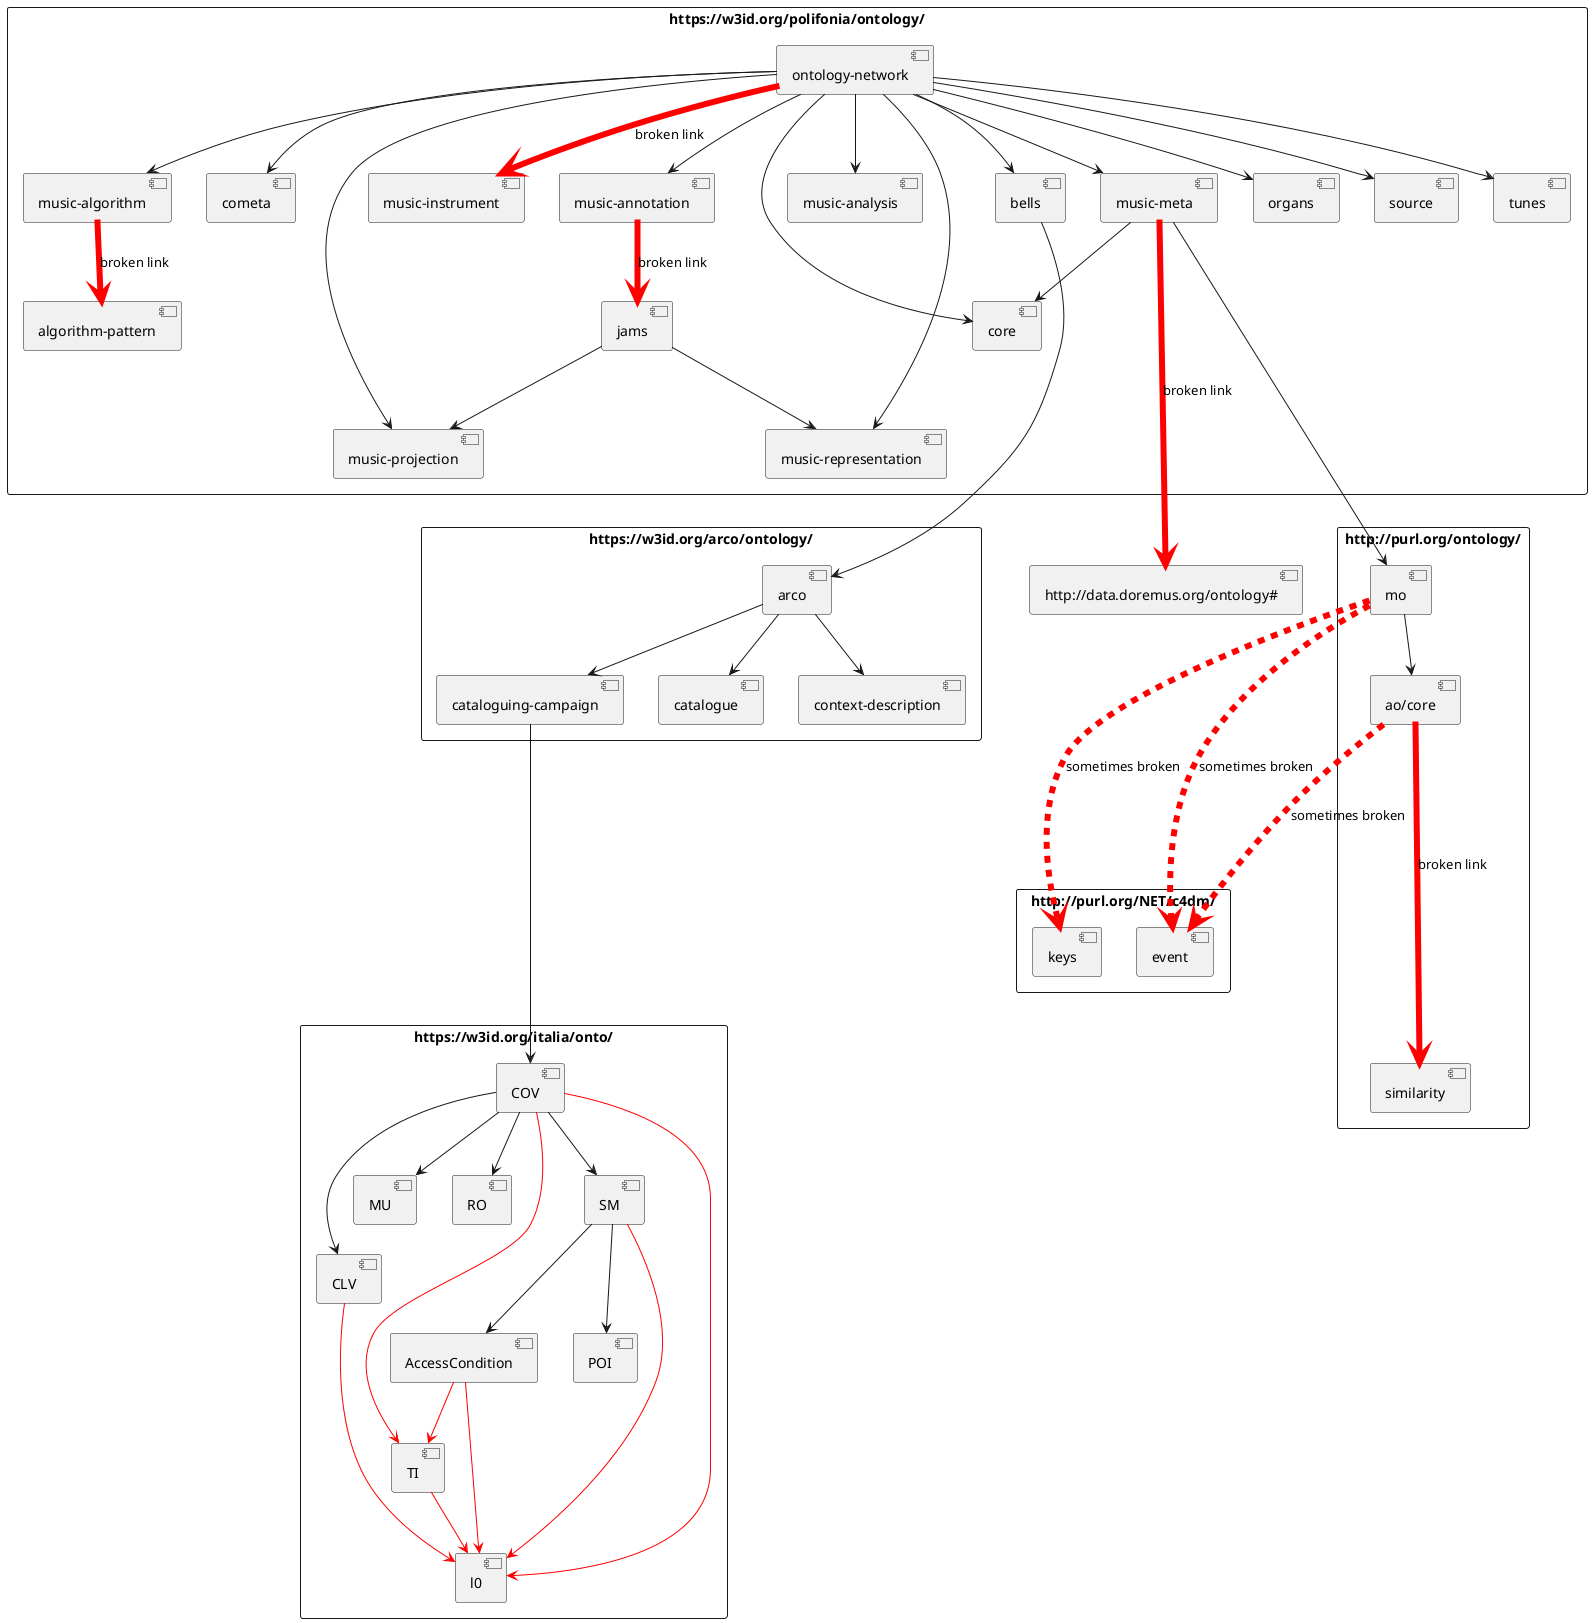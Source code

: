 @startuml polifonia-ontology-imports

rectangle "https://w3id.org/polifonia/ontology/" {
    [ontology-network] as network
    [bells]
    [cometa]
    [core]
    [music-instrument] as instrument
    [music-algorithm] as algorithm
    [music-annotation] as annotation
    [music-analysis] as analysis
    [music-meta] as meta
    [music-projection] as projection
    [music-representation] as representation
    [organs]
    [source]
    [tunes]
    [jams]
    [algorithm-pattern] as pattern

    network --> bells
    network --> cometa
    network --> core
    network -[#red,thickness=6]-> instrument: broken link
    network --> algorithm
    network --> analysis
    network --> annotation
    network --> meta
    network --> projection
    network --> representation
    network --> organs
    network --> source
    network --> tunes
    jams --> projection
    jams --> representation
    meta --> core

    annotation -[#red,thickness=6]-> jams: broken link
    algorithm -[#red,thickness=6]-> pattern: broken link
}

rectangle "https://w3id.org/arco/ontology/" {
    [arco]
    [cataloguing-campaign] as campaign
    [catalogue]
    [context-description] as description

    arco --> catalogue
    arco --> campaign
    arco --> description
}

rectangle "https://w3id.org/italia/onto/" {
    [AccessCondition]
    [CLV]
    [COV]
    [MU]
    [RO]
    [SM]
    [TI]
    [l0]
    [POI]

    AccessCondition -[#red]-> l0
    AccessCondition -[#red]-> TI
    TI -[#red]-> l0
    COV --> CLV
    COV --> MU
    COV --> RO
    COV --> SM
    COV -[#red]-> TI
    COV -[#red]-> l0
    CLV -[#red]-> l0
    SM --> AccessCondition
    SM --> POI
    SM -[#red]-> l0
}

rectangle "http://purl.org/ontology/" {
    [mo]
    [ao/core] as ao_core
    [similarity] as musim

    mo --> ao_core
}

rectangle "http://purl.org/NET/c4dm/" {
    [event]
    [keys]
}

[http://data.doremus.org/ontology#] as doremus

meta -[#red,thickness=6]---> doremus: broken link
ao_core -[#red,thickness=6]---> musim: broken link

meta ----> mo
bells ----> arco
campaign ----> COV

ao_core -[#red,dashed,thickness=6]--> event: sometimes broken
mo -[#red,dashed,thickness=6]--> event: sometimes broken
mo -[#red,dashed,thickness=6]--> keys: sometimes broken

@enduml
